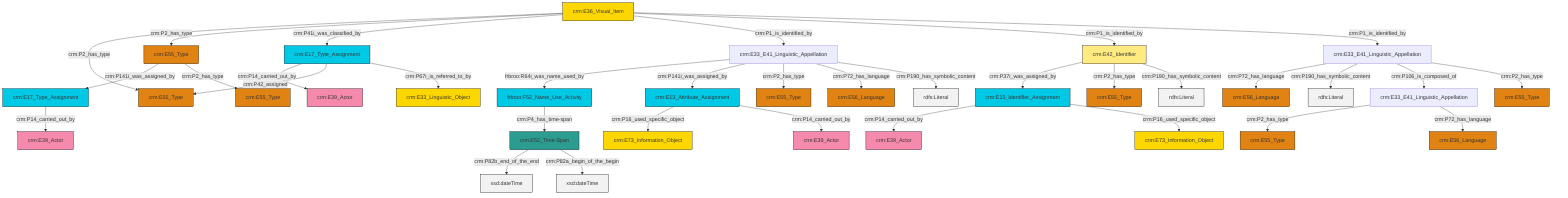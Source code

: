 graph TD
classDef Literal fill:#f2f2f2,stroke:#000000;
classDef CRM_Entity fill:#FFFFFF,stroke:#000000;
classDef Temporal_Entity fill:#00C9E6, stroke:#000000;
classDef Type fill:#E18312, stroke:#000000;
classDef Time-Span fill:#2C9C91, stroke:#000000;
classDef Appellation fill:#FFEB7F, stroke:#000000;
classDef Place fill:#008836, stroke:#000000;
classDef Persistent_Item fill:#B266B2, stroke:#000000;
classDef Conceptual_Object fill:#FFD700, stroke:#000000;
classDef Physical_Thing fill:#D2B48C, stroke:#000000;
classDef Actor fill:#f58aad, stroke:#000000;
classDef PC_Classes fill:#4ce600, stroke:#000000;
classDef Multi fill:#cccccc,stroke:#000000;

6["crm:E15_Identifier_Assignment"]:::Temporal_Entity -->|crm:P14_carried_out_by| 7["crm:E39_Actor"]:::Actor
12["crm:E33_E41_Linguistic_Appellation"]:::Default -->|crm:P2_has_type| 4["crm:E55_Type"]:::Type
6["crm:E15_Identifier_Assignment"]:::Temporal_Entity -->|crm:P16_used_specific_object| 15["crm:E73_Information_Object"]:::Conceptual_Object
18["crm:E52_Time-Span"]:::Time-Span -->|crm:P82b_end_of_the_end| 19[xsd:dateTime]:::Literal
20["crm:E13_Attribute_Assignment"]:::Temporal_Entity -->|crm:P16_used_specific_object| 21["crm:E73_Information_Object"]:::Conceptual_Object
25["crm:E33_E41_Linguistic_Appellation"]:::Default -->|crm:P72_has_language| 26["crm:E56_Language"]:::Type
27["crm:E36_Visual_Item"]:::Conceptual_Object -->|crm:P2_has_type| 28["crm:E55_Type"]:::Type
35["crm:E42_Identifier"]:::Appellation -->|crm:P37i_was_assigned_by| 6["crm:E15_Identifier_Assignment"]:::Temporal_Entity
27["crm:E36_Visual_Item"]:::Conceptual_Object -->|crm:P2_has_type| 31["crm:E55_Type"]:::Type
35["crm:E42_Identifier"]:::Appellation -->|crm:P2_has_type| 13["crm:E55_Type"]:::Type
25["crm:E33_E41_Linguistic_Appellation"]:::Default -->|crm:P190_has_symbolic_content| 38[rdfs:Literal]:::Literal
31["crm:E55_Type"]:::Type -->|crm:P141i_was_assigned_by| 39["crm:E17_Type_Assignment"]:::Temporal_Entity
31["crm:E55_Type"]:::Type -->|crm:P2_has_type| 29["crm:E55_Type"]:::Type
45["frbroo:F52_Name_Use_Activity"]:::Temporal_Entity -->|crm:P4_has_time-span| 18["crm:E52_Time-Span"]:::Time-Span
50["crm:E17_Type_Assignment"]:::Temporal_Entity -->|crm:P14_carried_out_by| 8["crm:E39_Actor"]:::Actor
25["crm:E33_E41_Linguistic_Appellation"]:::Default -->|crm:P106_is_composed_of| 12["crm:E33_E41_Linguistic_Appellation"]:::Default
35["crm:E42_Identifier"]:::Appellation -->|crm:P190_has_symbolic_content| 52[rdfs:Literal]:::Literal
16["crm:E33_E41_Linguistic_Appellation"]:::Default -->|frbroo:R64i_was_name_used_by| 45["frbroo:F52_Name_Use_Activity"]:::Temporal_Entity
12["crm:E33_E41_Linguistic_Appellation"]:::Default -->|crm:P72_has_language| 40["crm:E56_Language"]:::Type
20["crm:E13_Attribute_Assignment"]:::Temporal_Entity -->|crm:P14_carried_out_by| 22["crm:E39_Actor"]:::Actor
39["crm:E17_Type_Assignment"]:::Temporal_Entity -->|crm:P14_carried_out_by| 2["crm:E39_Actor"]:::Actor
16["crm:E33_E41_Linguistic_Appellation"]:::Default -->|crm:P141i_was_assigned_by| 20["crm:E13_Attribute_Assignment"]:::Temporal_Entity
25["crm:E33_E41_Linguistic_Appellation"]:::Default -->|crm:P2_has_type| 10["crm:E55_Type"]:::Type
27["crm:E36_Visual_Item"]:::Conceptual_Object -->|crm:P41i_was_classified_by| 50["crm:E17_Type_Assignment"]:::Temporal_Entity
50["crm:E17_Type_Assignment"]:::Temporal_Entity -->|crm:P42_assigned| 28["crm:E55_Type"]:::Type
16["crm:E33_E41_Linguistic_Appellation"]:::Default -->|crm:P2_has_type| 36["crm:E55_Type"]:::Type
16["crm:E33_E41_Linguistic_Appellation"]:::Default -->|crm:P72_has_language| 0["crm:E56_Language"]:::Type
27["crm:E36_Visual_Item"]:::Conceptual_Object -->|crm:P1_is_identified_by| 16["crm:E33_E41_Linguistic_Appellation"]:::Default
27["crm:E36_Visual_Item"]:::Conceptual_Object -->|crm:P1_is_identified_by| 35["crm:E42_Identifier"]:::Appellation
18["crm:E52_Time-Span"]:::Time-Span -->|crm:P82a_begin_of_the_begin| 62[xsd:dateTime]:::Literal
16["crm:E33_E41_Linguistic_Appellation"]:::Default -->|crm:P190_has_symbolic_content| 63[rdfs:Literal]:::Literal
50["crm:E17_Type_Assignment"]:::Temporal_Entity -->|crm:P67i_is_referred_to_by| 56["crm:E33_Linguistic_Object"]:::Conceptual_Object
27["crm:E36_Visual_Item"]:::Conceptual_Object -->|crm:P1_is_identified_by| 25["crm:E33_E41_Linguistic_Appellation"]:::Default